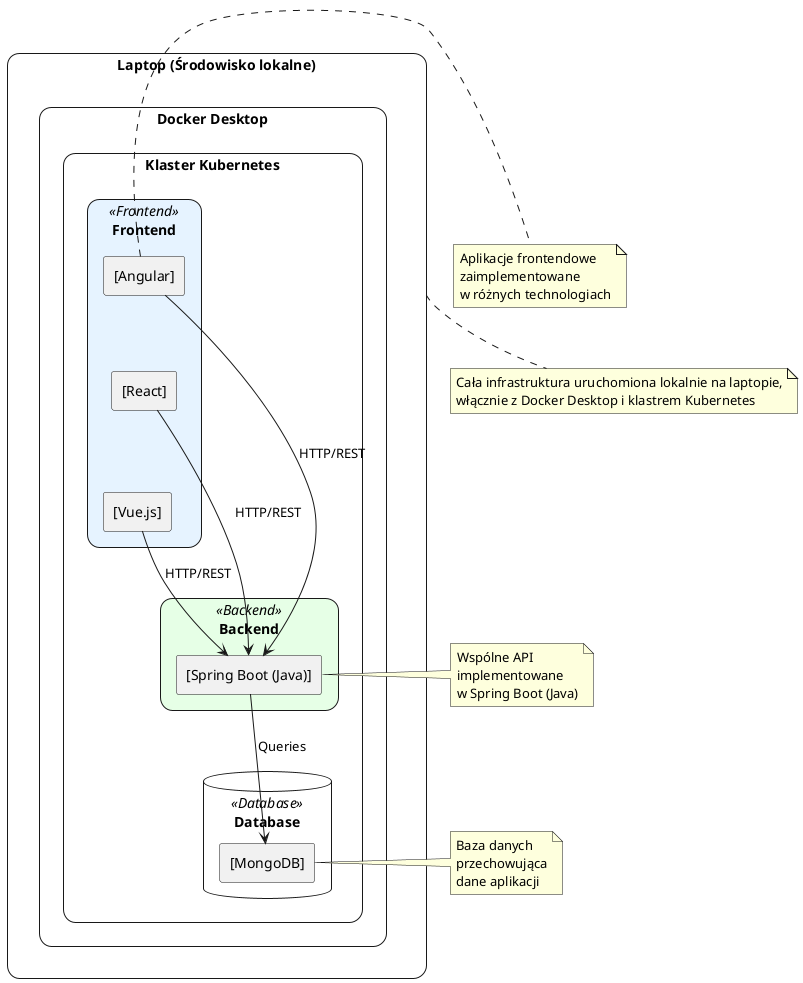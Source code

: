 @startuml
skinparam componentStyle rectangle
skinparam rectangle {
    BackgroundColor<<Frontend>> #E6F3FF
    BackgroundColor<<Backend>> #E6FFE6
    BackgroundColor<<Database>> #FFE6E6
    RoundCorner 25
}

rectangle "Laptop (Środowisko lokalne)" {
    rectangle "Docker Desktop" {
        rectangle "Klaster Kubernetes" {
            rectangle "Frontend" <<Frontend>> {
                component "[Angular]" as angular
                component "[React]" as react
                component "[Vue.js]" as vue
            }

            rectangle "Backend" <<Backend>> {
                component "[Spring Boot (Java)]" as backend
            }

            database "Database" <<Database>> {
                component "[MongoDB]" as db
            }
        }
    }
}

angular -[hidden]d- react
react -[hidden]d- vue

angular --> backend : HTTP/REST
react --> backend : HTTP/REST
vue --> backend : HTTP/REST

backend --> db : Queries

note right of angular
  Aplikacje frontendowe
  zaimplementowane
  w różnych technologiach
end note

note right of backend
  Wspólne API
  implementowane
  w Spring Boot (Java)
end note

note right of db
  Baza danych
  przechowująca
  dane aplikacji
end note

note bottom of "Laptop (Środowisko lokalne)"
  Cała infrastruktura uruchomiona lokalnie na laptopie,
  włącznie z Docker Desktop i klastrem Kubernetes
end note

@enduml